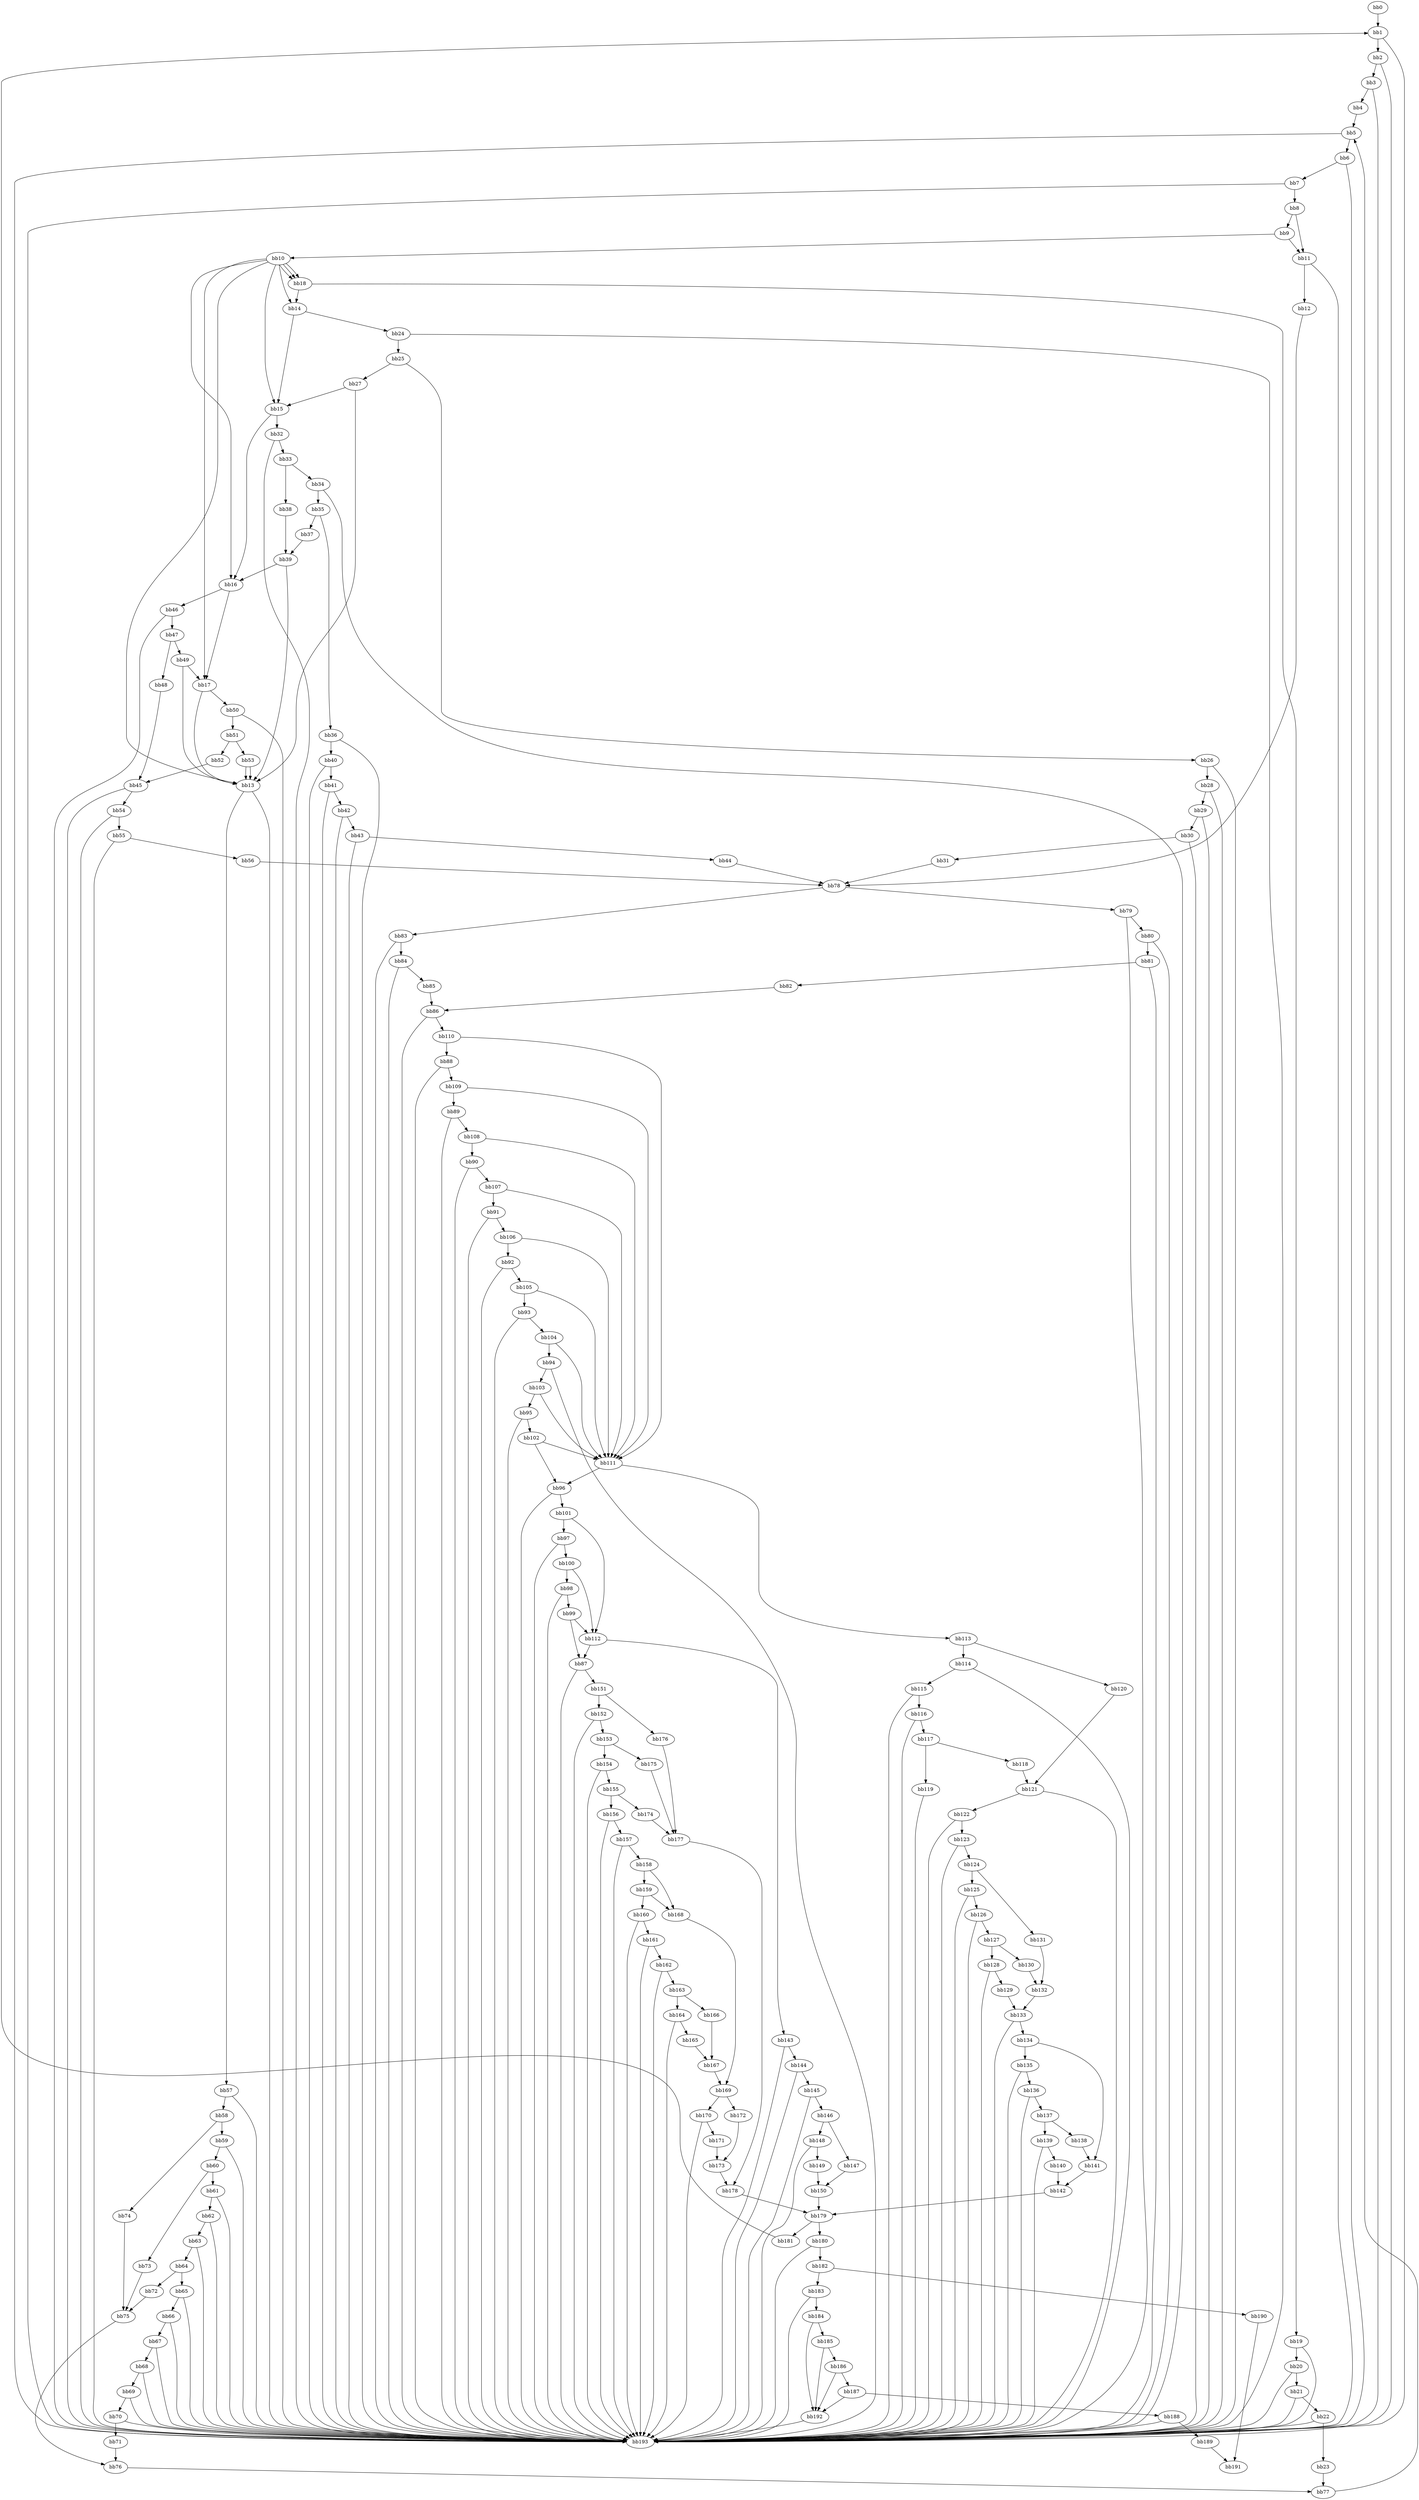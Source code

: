 digraph {
    0 [ label = "bb0\l" ]
    1 [ label = "bb1\l" ]
    2 [ label = "bb2\l" ]
    3 [ label = "bb3\l" ]
    4 [ label = "bb4\l" ]
    5 [ label = "bb5\l" ]
    6 [ label = "bb6\l" ]
    7 [ label = "bb7\l" ]
    8 [ label = "bb8\l" ]
    9 [ label = "bb9\l" ]
    10 [ label = "bb10\l" ]
    11 [ label = "bb11\l" ]
    12 [ label = "bb12\l" ]
    13 [ label = "bb13\l" ]
    14 [ label = "bb14\l" ]
    15 [ label = "bb15\l" ]
    16 [ label = "bb16\l" ]
    17 [ label = "bb17\l" ]
    18 [ label = "bb18\l" ]
    19 [ label = "bb19\l" ]
    20 [ label = "bb20\l" ]
    21 [ label = "bb21\l" ]
    22 [ label = "bb22\l" ]
    23 [ label = "bb23\l" ]
    24 [ label = "bb24\l" ]
    25 [ label = "bb25\l" ]
    26 [ label = "bb26\l" ]
    27 [ label = "bb27\l" ]
    28 [ label = "bb28\l" ]
    29 [ label = "bb29\l" ]
    30 [ label = "bb30\l" ]
    31 [ label = "bb31\l" ]
    32 [ label = "bb32\l" ]
    33 [ label = "bb33\l" ]
    34 [ label = "bb34\l" ]
    35 [ label = "bb35\l" ]
    36 [ label = "bb36\l" ]
    37 [ label = "bb37\l" ]
    38 [ label = "bb38\l" ]
    39 [ label = "bb39\l" ]
    40 [ label = "bb40\l" ]
    41 [ label = "bb41\l" ]
    42 [ label = "bb42\l" ]
    43 [ label = "bb43\l" ]
    44 [ label = "bb44\l" ]
    45 [ label = "bb45\l" ]
    46 [ label = "bb46\l" ]
    47 [ label = "bb47\l" ]
    48 [ label = "bb48\l" ]
    49 [ label = "bb49\l" ]
    50 [ label = "bb50\l" ]
    51 [ label = "bb51\l" ]
    52 [ label = "bb52\l" ]
    53 [ label = "bb53\l" ]
    54 [ label = "bb54\l" ]
    55 [ label = "bb55\l" ]
    56 [ label = "bb56\l" ]
    57 [ label = "bb57\l" ]
    58 [ label = "bb58\l" ]
    59 [ label = "bb59\l" ]
    60 [ label = "bb60\l" ]
    61 [ label = "bb61\l" ]
    62 [ label = "bb62\l" ]
    63 [ label = "bb63\l" ]
    64 [ label = "bb64\l" ]
    65 [ label = "bb65\l" ]
    66 [ label = "bb66\l" ]
    67 [ label = "bb67\l" ]
    68 [ label = "bb68\l" ]
    69 [ label = "bb69\l" ]
    70 [ label = "bb70\l" ]
    71 [ label = "bb71\l" ]
    72 [ label = "bb72\l" ]
    73 [ label = "bb73\l" ]
    74 [ label = "bb74\l" ]
    75 [ label = "bb75\l" ]
    76 [ label = "bb76\l" ]
    77 [ label = "bb77\l" ]
    78 [ label = "bb78\l" ]
    79 [ label = "bb79\l" ]
    80 [ label = "bb80\l" ]
    81 [ label = "bb81\l" ]
    82 [ label = "bb82\l" ]
    83 [ label = "bb83\l" ]
    84 [ label = "bb84\l" ]
    85 [ label = "bb85\l" ]
    86 [ label = "bb86\l" ]
    87 [ label = "bb87\l" ]
    88 [ label = "bb88\l" ]
    89 [ label = "bb89\l" ]
    90 [ label = "bb90\l" ]
    91 [ label = "bb91\l" ]
    92 [ label = "bb92\l" ]
    93 [ label = "bb93\l" ]
    94 [ label = "bb94\l" ]
    95 [ label = "bb95\l" ]
    96 [ label = "bb96\l" ]
    97 [ label = "bb97\l" ]
    98 [ label = "bb98\l" ]
    99 [ label = "bb99\l" ]
    100 [ label = "bb100\l" ]
    101 [ label = "bb101\l" ]
    102 [ label = "bb102\l" ]
    103 [ label = "bb103\l" ]
    104 [ label = "bb104\l" ]
    105 [ label = "bb105\l" ]
    106 [ label = "bb106\l" ]
    107 [ label = "bb107\l" ]
    108 [ label = "bb108\l" ]
    109 [ label = "bb109\l" ]
    110 [ label = "bb110\l" ]
    111 [ label = "bb111\l" ]
    112 [ label = "bb112\l" ]
    113 [ label = "bb113\l" ]
    114 [ label = "bb114\l" ]
    115 [ label = "bb115\l" ]
    116 [ label = "bb116\l" ]
    117 [ label = "bb117\l" ]
    118 [ label = "bb118\l" ]
    119 [ label = "bb119\l" ]
    120 [ label = "bb120\l" ]
    121 [ label = "bb121\l" ]
    122 [ label = "bb122\l" ]
    123 [ label = "bb123\l" ]
    124 [ label = "bb124\l" ]
    125 [ label = "bb125\l" ]
    126 [ label = "bb126\l" ]
    127 [ label = "bb127\l" ]
    128 [ label = "bb128\l" ]
    129 [ label = "bb129\l" ]
    130 [ label = "bb130\l" ]
    131 [ label = "bb131\l" ]
    132 [ label = "bb132\l" ]
    133 [ label = "bb133\l" ]
    134 [ label = "bb134\l" ]
    135 [ label = "bb135\l" ]
    136 [ label = "bb136\l" ]
    137 [ label = "bb137\l" ]
    138 [ label = "bb138\l" ]
    139 [ label = "bb139\l" ]
    140 [ label = "bb140\l" ]
    141 [ label = "bb141\l" ]
    142 [ label = "bb142\l" ]
    143 [ label = "bb143\l" ]
    144 [ label = "bb144\l" ]
    145 [ label = "bb145\l" ]
    146 [ label = "bb146\l" ]
    147 [ label = "bb147\l" ]
    148 [ label = "bb148\l" ]
    149 [ label = "bb149\l" ]
    150 [ label = "bb150\l" ]
    151 [ label = "bb151\l" ]
    152 [ label = "bb152\l" ]
    153 [ label = "bb153\l" ]
    154 [ label = "bb154\l" ]
    155 [ label = "bb155\l" ]
    156 [ label = "bb156\l" ]
    157 [ label = "bb157\l" ]
    158 [ label = "bb158\l" ]
    159 [ label = "bb159\l" ]
    160 [ label = "bb160\l" ]
    161 [ label = "bb161\l" ]
    162 [ label = "bb162\l" ]
    163 [ label = "bb163\l" ]
    164 [ label = "bb164\l" ]
    165 [ label = "bb165\l" ]
    166 [ label = "bb166\l" ]
    167 [ label = "bb167\l" ]
    168 [ label = "bb168\l" ]
    169 [ label = "bb169\l" ]
    170 [ label = "bb170\l" ]
    171 [ label = "bb171\l" ]
    172 [ label = "bb172\l" ]
    173 [ label = "bb173\l" ]
    174 [ label = "bb174\l" ]
    175 [ label = "bb175\l" ]
    176 [ label = "bb176\l" ]
    177 [ label = "bb177\l" ]
    178 [ label = "bb178\l" ]
    179 [ label = "bb179\l" ]
    180 [ label = "bb180\l" ]
    181 [ label = "bb181\l" ]
    182 [ label = "bb182\l" ]
    183 [ label = "bb183\l" ]
    184 [ label = "bb184\l" ]
    185 [ label = "bb185\l" ]
    186 [ label = "bb186\l" ]
    187 [ label = "bb187\l" ]
    188 [ label = "bb188\l" ]
    189 [ label = "bb189\l" ]
    190 [ label = "bb190\l" ]
    191 [ label = "bb191\l" ]
    192 [ label = "bb192\l" ]
    193 [ label = "bb193\l" ]
    0 -> 1 [ ]
    1 -> 2 [ ]
    1 -> 193 [ ]
    2 -> 3 [ ]
    2 -> 193 [ ]
    3 -> 4 [ ]
    3 -> 193 [ ]
    4 -> 5 [ ]
    5 -> 6 [ ]
    5 -> 193 [ ]
    6 -> 7 [ ]
    6 -> 193 [ ]
    7 -> 8 [ ]
    7 -> 193 [ ]
    8 -> 9 [ ]
    8 -> 11 [ ]
    9 -> 10 [ ]
    9 -> 11 [ ]
    10 -> 13 [ ]
    10 -> 14 [ ]
    10 -> 15 [ ]
    10 -> 16 [ ]
    10 -> 17 [ ]
    10 -> 18 [ ]
    10 -> 18 [ ]
    10 -> 18 [ ]
    11 -> 12 [ ]
    11 -> 193 [ ]
    12 -> 78 [ ]
    13 -> 57 [ ]
    13 -> 193 [ ]
    14 -> 15 [ ]
    14 -> 24 [ ]
    15 -> 16 [ ]
    15 -> 32 [ ]
    16 -> 17 [ ]
    16 -> 46 [ ]
    17 -> 13 [ ]
    17 -> 50 [ ]
    18 -> 14 [ ]
    18 -> 19 [ ]
    19 -> 20 [ ]
    19 -> 193 [ ]
    20 -> 21 [ ]
    20 -> 193 [ ]
    21 -> 22 [ ]
    21 -> 193 [ ]
    22 -> 23 [ ]
    22 -> 193 [ ]
    23 -> 77 [ ]
    24 -> 25 [ ]
    24 -> 193 [ ]
    25 -> 26 [ ]
    25 -> 27 [ ]
    26 -> 28 [ ]
    26 -> 193 [ ]
    27 -> 13 [ ]
    27 -> 15 [ ]
    28 -> 29 [ ]
    28 -> 193 [ ]
    29 -> 30 [ ]
    29 -> 193 [ ]
    30 -> 31 [ ]
    30 -> 193 [ ]
    31 -> 78 [ ]
    32 -> 33 [ ]
    32 -> 193 [ ]
    33 -> 34 [ ]
    33 -> 38 [ ]
    34 -> 35 [ ]
    34 -> 193 [ ]
    35 -> 36 [ ]
    35 -> 37 [ ]
    36 -> 40 [ ]
    36 -> 193 [ ]
    37 -> 39 [ ]
    38 -> 39 [ ]
    39 -> 13 [ ]
    39 -> 16 [ ]
    40 -> 41 [ ]
    40 -> 193 [ ]
    41 -> 42 [ ]
    41 -> 193 [ ]
    42 -> 43 [ ]
    42 -> 193 [ ]
    43 -> 44 [ ]
    43 -> 193 [ ]
    44 -> 78 [ ]
    45 -> 54 [ ]
    45 -> 193 [ ]
    46 -> 47 [ ]
    46 -> 193 [ ]
    47 -> 48 [ ]
    47 -> 49 [ ]
    48 -> 45 [ ]
    49 -> 13 [ ]
    49 -> 17 [ ]
    50 -> 51 [ ]
    50 -> 193 [ ]
    51 -> 52 [ ]
    51 -> 53 [ ]
    52 -> 45 [ ]
    53 -> 13 [ ]
    53 -> 13 [ ]
    54 -> 55 [ ]
    54 -> 193 [ ]
    55 -> 56 [ ]
    55 -> 193 [ ]
    56 -> 78 [ ]
    57 -> 58 [ ]
    57 -> 193 [ ]
    58 -> 59 [ ]
    58 -> 74 [ ]
    59 -> 60 [ ]
    59 -> 193 [ ]
    60 -> 61 [ ]
    60 -> 73 [ ]
    61 -> 62 [ ]
    61 -> 193 [ ]
    62 -> 63 [ ]
    62 -> 193 [ ]
    63 -> 64 [ ]
    63 -> 193 [ ]
    64 -> 65 [ ]
    64 -> 72 [ ]
    65 -> 66 [ ]
    65 -> 193 [ ]
    66 -> 67 [ ]
    66 -> 193 [ ]
    67 -> 68 [ ]
    67 -> 193 [ ]
    68 -> 69 [ ]
    68 -> 193 [ ]
    69 -> 70 [ ]
    69 -> 193 [ ]
    70 -> 71 [ ]
    70 -> 193 [ ]
    71 -> 76 [ ]
    72 -> 75 [ ]
    73 -> 75 [ ]
    74 -> 75 [ ]
    75 -> 76 [ ]
    76 -> 77 [ ]
    77 -> 5 [ ]
    78 -> 79 [ ]
    78 -> 83 [ ]
    79 -> 80 [ ]
    79 -> 193 [ ]
    80 -> 81 [ ]
    80 -> 193 [ ]
    81 -> 82 [ ]
    81 -> 193 [ ]
    82 -> 86 [ ]
    83 -> 84 [ ]
    83 -> 193 [ ]
    84 -> 85 [ ]
    84 -> 193 [ ]
    85 -> 86 [ ]
    86 -> 110 [ ]
    86 -> 193 [ ]
    87 -> 151 [ ]
    87 -> 193 [ ]
    88 -> 109 [ ]
    88 -> 193 [ ]
    89 -> 108 [ ]
    89 -> 193 [ ]
    90 -> 107 [ ]
    90 -> 193 [ ]
    91 -> 106 [ ]
    91 -> 193 [ ]
    92 -> 105 [ ]
    92 -> 193 [ ]
    93 -> 104 [ ]
    93 -> 193 [ ]
    94 -> 103 [ ]
    94 -> 193 [ ]
    95 -> 102 [ ]
    95 -> 193 [ ]
    96 -> 101 [ ]
    96 -> 193 [ ]
    97 -> 100 [ ]
    97 -> 193 [ ]
    98 -> 99 [ ]
    98 -> 193 [ ]
    99 -> 87 [ ]
    99 -> 112 [ ]
    100 -> 98 [ ]
    100 -> 112 [ ]
    101 -> 97 [ ]
    101 -> 112 [ ]
    102 -> 96 [ ]
    102 -> 111 [ ]
    103 -> 95 [ ]
    103 -> 111 [ ]
    104 -> 94 [ ]
    104 -> 111 [ ]
    105 -> 93 [ ]
    105 -> 111 [ ]
    106 -> 92 [ ]
    106 -> 111 [ ]
    107 -> 91 [ ]
    107 -> 111 [ ]
    108 -> 90 [ ]
    108 -> 111 [ ]
    109 -> 89 [ ]
    109 -> 111 [ ]
    110 -> 88 [ ]
    110 -> 111 [ ]
    111 -> 96 [ ]
    111 -> 113 [ ]
    112 -> 87 [ ]
    112 -> 143 [ ]
    113 -> 114 [ ]
    113 -> 120 [ ]
    114 -> 115 [ ]
    114 -> 193 [ ]
    115 -> 116 [ ]
    115 -> 193 [ ]
    116 -> 117 [ ]
    116 -> 193 [ ]
    117 -> 118 [ ]
    117 -> 119 [ ]
    118 -> 121 [ ]
    119 -> 193 [ ]
    120 -> 121 [ ]
    121 -> 122 [ ]
    121 -> 193 [ ]
    122 -> 123 [ ]
    122 -> 193 [ ]
    123 -> 124 [ ]
    123 -> 193 [ ]
    124 -> 125 [ ]
    124 -> 131 [ ]
    125 -> 126 [ ]
    125 -> 193 [ ]
    126 -> 127 [ ]
    126 -> 193 [ ]
    127 -> 128 [ ]
    127 -> 130 [ ]
    128 -> 129 [ ]
    128 -> 193 [ ]
    129 -> 133 [ ]
    130 -> 132 [ ]
    131 -> 132 [ ]
    132 -> 133 [ ]
    133 -> 134 [ ]
    133 -> 193 [ ]
    134 -> 135 [ ]
    134 -> 141 [ ]
    135 -> 136 [ ]
    135 -> 193 [ ]
    136 -> 137 [ ]
    136 -> 193 [ ]
    137 -> 138 [ ]
    137 -> 139 [ ]
    138 -> 141 [ ]
    139 -> 140 [ ]
    139 -> 193 [ ]
    140 -> 142 [ ]
    141 -> 142 [ ]
    142 -> 179 [ ]
    143 -> 144 [ ]
    143 -> 193 [ ]
    144 -> 145 [ ]
    144 -> 193 [ ]
    145 -> 146 [ ]
    145 -> 193 [ ]
    146 -> 147 [ ]
    146 -> 148 [ ]
    147 -> 150 [ ]
    148 -> 149 [ ]
    148 -> 193 [ ]
    149 -> 150 [ ]
    150 -> 179 [ ]
    151 -> 152 [ ]
    151 -> 176 [ ]
    152 -> 153 [ ]
    152 -> 193 [ ]
    153 -> 154 [ ]
    153 -> 175 [ ]
    154 -> 155 [ ]
    154 -> 193 [ ]
    155 -> 156 [ ]
    155 -> 174 [ ]
    156 -> 157 [ ]
    156 -> 193 [ ]
    157 -> 158 [ ]
    157 -> 193 [ ]
    158 -> 159 [ ]
    158 -> 168 [ ]
    159 -> 160 [ ]
    159 -> 168 [ ]
    160 -> 161 [ ]
    160 -> 193 [ ]
    161 -> 162 [ ]
    161 -> 193 [ ]
    162 -> 163 [ ]
    162 -> 193 [ ]
    163 -> 164 [ ]
    163 -> 166 [ ]
    164 -> 165 [ ]
    164 -> 193 [ ]
    165 -> 167 [ ]
    166 -> 167 [ ]
    167 -> 169 [ ]
    168 -> 169 [ ]
    169 -> 170 [ ]
    169 -> 172 [ ]
    170 -> 171 [ ]
    170 -> 193 [ ]
    171 -> 173 [ ]
    172 -> 173 [ ]
    173 -> 178 [ ]
    174 -> 177 [ ]
    175 -> 177 [ ]
    176 -> 177 [ ]
    177 -> 178 [ ]
    178 -> 179 [ ]
    179 -> 180 [ ]
    179 -> 181 [ ]
    180 -> 182 [ ]
    180 -> 193 [ ]
    181 -> 1 [ ]
    182 -> 183 [ ]
    182 -> 190 [ ]
    183 -> 184 [ ]
    183 -> 193 [ ]
    184 -> 185 [ ]
    184 -> 192 [ ]
    185 -> 186 [ ]
    185 -> 192 [ ]
    186 -> 187 [ ]
    186 -> 192 [ ]
    187 -> 188 [ ]
    187 -> 192 [ ]
    188 -> 189 [ ]
    188 -> 193 [ ]
    189 -> 191 [ ]
    190 -> 191 [ ]
    192 -> 193 [ ]
}

